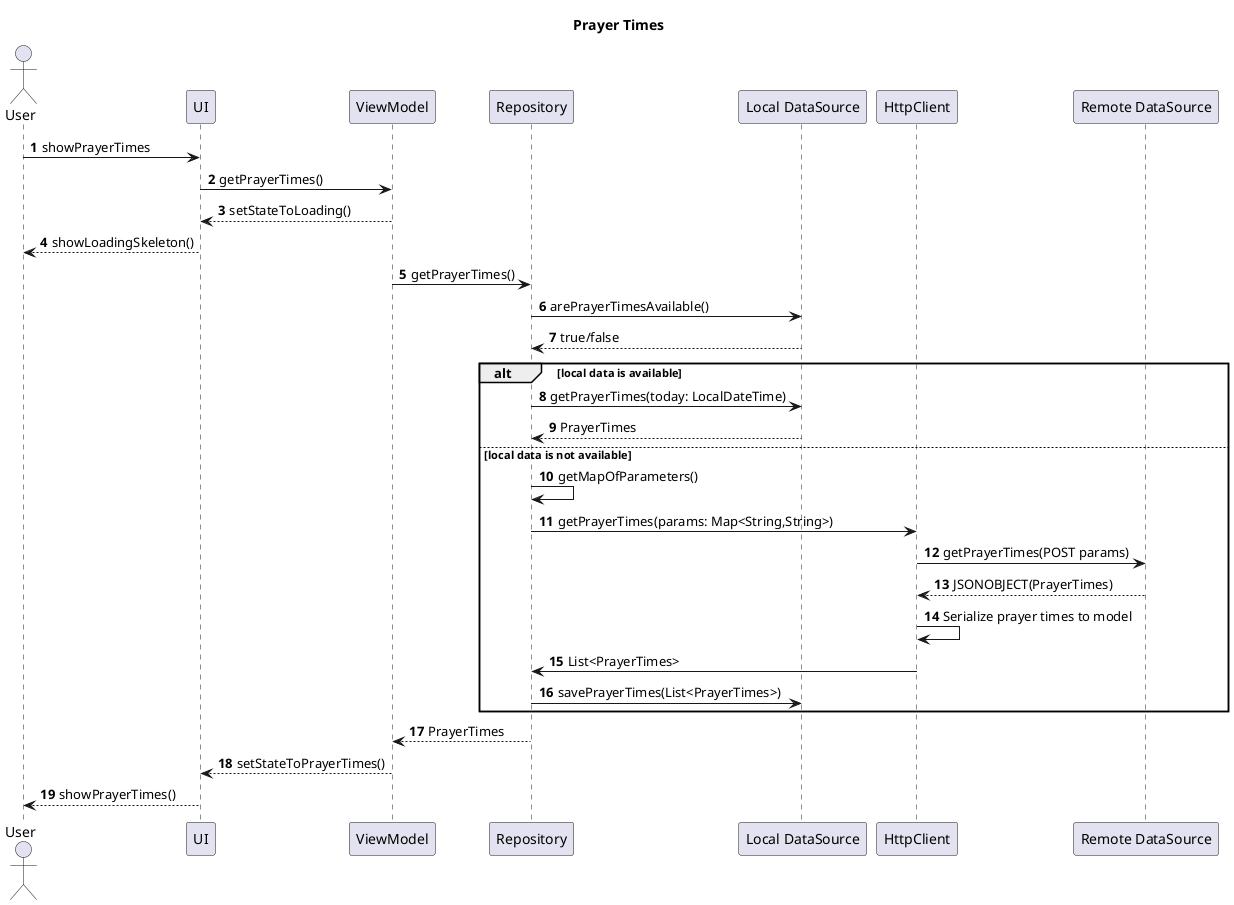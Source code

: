 @startuml
'https://plantuml.com/sequence-diagram

title Prayer Times
autonumber

'the main system consists of the ui, viewmodel, repository, httpclient, datasource
actor User as user
participant "UI" as ui
participant "ViewModel" as vm
participant "Repository" as repo
participant "Local DataSource" as lds
participant "HttpClient" as http
participant "Remote DataSource" as ds


'the view model has state that is updated by change to the data it has from repository
user -> ui: showPrayerTimes
ui -> vm: getPrayerTimes()
vm --> ui: setStateToLoading()
ui --> user: showLoadingSkeleton()

vm -> repo: getPrayerTimes()
'repo checks if local data is available
repo -> lds: arePrayerTimesAvailable()
lds --> repo: true/false
'if local data is available, the repo asks the local data source for the data
alt local data is available
repo -> lds: getPrayerTimes(today: LocalDateTime)
lds --> repo: PrayerTimes
else local data is not available
'repo asks the http client to get the data from the remote data source
repo -> repo: getMapOfParameters()
repo -> http: getPrayerTimes(params: Map<String,String>)

'now http makes a post resquest to the datasource
http -> ds: getPrayerTimes(POST params)

'request comes back
ds --> http: JSONOBJECT(PrayerTimes)
'now http parses the json object into a model
http -> http: Serialize prayer times to model
http -> repo: List<PrayerTimes>

'now the repo saves the data to the local data source
repo -> lds: savePrayerTimes(List<PrayerTimes>)
end

repo --> vm: PrayerTimes

'now the view model updates the state and in turn triggers the UI recomposition
vm --> ui: setStateToPrayerTimes()
ui --> user: showPrayerTimes()
@enduml